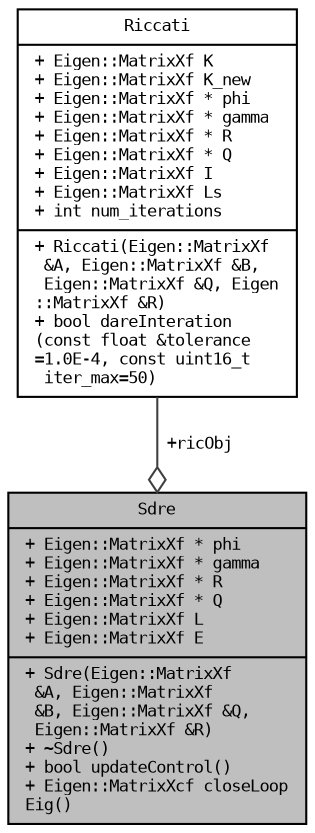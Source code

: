 digraph "Sdre"
{
 // LATEX_PDF_SIZE
  bgcolor="transparent";
  edge [fontname="DejaVuSansMono",fontsize="8",labelfontname="DejaVuSansMono",labelfontsize="8"];
  node [fontname="DejaVuSansMono",fontsize="8",shape=record];
  Node1 [label="{Sdre\n|+ Eigen::MatrixXf * phi\l+ Eigen::MatrixXf * gamma\l+ Eigen::MatrixXf * R\l+ Eigen::MatrixXf * Q\l+ Eigen::MatrixXf L\l+ Eigen::MatrixXf E\l|+  Sdre(Eigen::MatrixXf\l &A, Eigen::MatrixXf\l &B, Eigen::MatrixXf &Q,\l Eigen::MatrixXf &R)\l+  ~Sdre()\l+ bool updateControl()\l+ Eigen::MatrixXcf closeLoop\lEig()\l}",height=0.2,width=0.4,color="black", fillcolor="grey75", style="filled", fontcolor="black",tooltip=" "];
  Node2 -> Node1 [color="grey25",fontsize="8",style="solid",label=" +ricObj" ,arrowhead="odiamond",fontname="DejaVuSansMono"];
  Node2 [label="{Riccati\n|+ Eigen::MatrixXf K\l+ Eigen::MatrixXf K_new\l+ Eigen::MatrixXf * phi\l+ Eigen::MatrixXf * gamma\l+ Eigen::MatrixXf * R\l+ Eigen::MatrixXf * Q\l+ Eigen::MatrixXf I\l+ Eigen::MatrixXf Ls\l+ int num_iterations\l|+  Riccati(Eigen::MatrixXf\l &A, Eigen::MatrixXf &B,\l Eigen::MatrixXf &Q, Eigen\l::MatrixXf &R)\l+ bool dareInteration\l(const float &tolerance\l=1.0E-4, const uint16_t\l iter_max=50)\l}",height=0.2,width=0.4,color="black",URL="$classRiccati.html",tooltip=" "];
}

